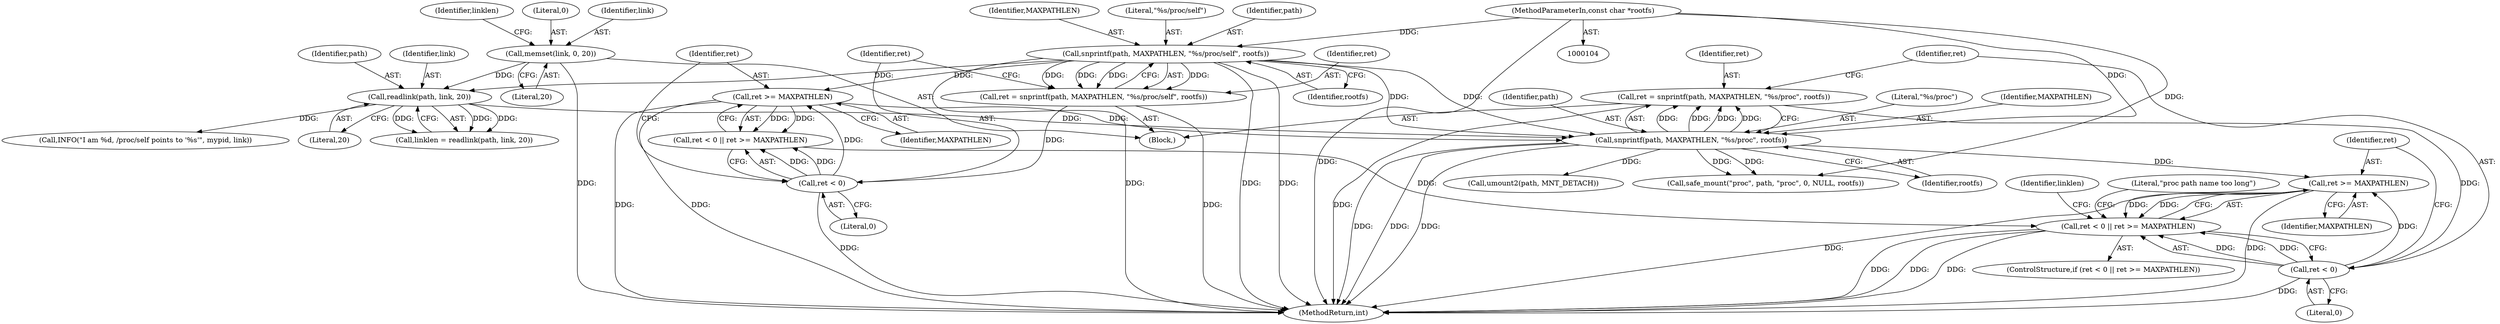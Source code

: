 digraph "0_lxc_592fd47a6245508b79fe6ac819fe6d3b2c1289be_12@API" {
"1000152" [label="(Call,ret = snprintf(path, MAXPATHLEN, \"%s/proc\", rootfs))"];
"1000154" [label="(Call,snprintf(path, MAXPATHLEN, \"%s/proc\", rootfs))"];
"1000139" [label="(Call,readlink(path, link, 20))"];
"1000114" [label="(Call,snprintf(path, MAXPATHLEN, \"%s/proc/self\", rootfs))"];
"1000105" [label="(MethodParameterIn,const char *rootfs)"];
"1000133" [label="(Call,memset(link, 0, 20))"];
"1000124" [label="(Call,ret >= MAXPATHLEN)"];
"1000121" [label="(Call,ret < 0)"];
"1000112" [label="(Call,ret = snprintf(path, MAXPATHLEN, \"%s/proc/self\", rootfs))"];
"1000161" [label="(Call,ret < 0)"];
"1000160" [label="(Call,ret < 0 || ret >= MAXPATHLEN)"];
"1000164" [label="(Call,ret >= MAXPATHLEN)"];
"1000154" [label="(Call,snprintf(path, MAXPATHLEN, \"%s/proc\", rootfs))"];
"1000166" [label="(Identifier,MAXPATHLEN)"];
"1000117" [label="(Literal,\"%s/proc/self\")"];
"1000121" [label="(Call,ret < 0)"];
"1000142" [label="(Literal,20)"];
"1000162" [label="(Identifier,ret)"];
"1000161" [label="(Call,ret < 0)"];
"1000208" [label="(MethodReturn,int)"];
"1000124" [label="(Call,ret >= MAXPATHLEN)"];
"1000137" [label="(Call,linklen = readlink(path, link, 20))"];
"1000125" [label="(Identifier,ret)"];
"1000175" [label="(Identifier,linklen)"];
"1000140" [label="(Identifier,path)"];
"1000148" [label="(Call,INFO(\"I am %d, /proc/self points to '%s'\", mypid, link))"];
"1000122" [label="(Identifier,ret)"];
"1000155" [label="(Identifier,path)"];
"1000153" [label="(Identifier,ret)"];
"1000112" [label="(Call,ret = snprintf(path, MAXPATHLEN, \"%s/proc/self\", rootfs))"];
"1000163" [label="(Literal,0)"];
"1000105" [label="(MethodParameterIn,const char *rootfs)"];
"1000113" [label="(Identifier,ret)"];
"1000158" [label="(Identifier,rootfs)"];
"1000126" [label="(Identifier,MAXPATHLEN)"];
"1000160" [label="(Call,ret < 0 || ret >= MAXPATHLEN)"];
"1000115" [label="(Identifier,path)"];
"1000135" [label="(Literal,0)"];
"1000139" [label="(Call,readlink(path, link, 20))"];
"1000106" [label="(Block,)"];
"1000114" [label="(Call,snprintf(path, MAXPATHLEN, \"%s/proc/self\", rootfs))"];
"1000184" [label="(Call,umount2(path, MNT_DETACH))"];
"1000169" [label="(Literal,\"proc path name too long\")"];
"1000118" [label="(Identifier,rootfs)"];
"1000136" [label="(Literal,20)"];
"1000120" [label="(Call,ret < 0 || ret >= MAXPATHLEN)"];
"1000165" [label="(Identifier,ret)"];
"1000159" [label="(ControlStructure,if (ret < 0 || ret >= MAXPATHLEN))"];
"1000157" [label="(Literal,\"%s/proc\")"];
"1000133" [label="(Call,memset(link, 0, 20))"];
"1000116" [label="(Identifier,MAXPATHLEN)"];
"1000164" [label="(Call,ret >= MAXPATHLEN)"];
"1000141" [label="(Identifier,link)"];
"1000152" [label="(Call,ret = snprintf(path, MAXPATHLEN, \"%s/proc\", rootfs))"];
"1000134" [label="(Identifier,link)"];
"1000156" [label="(Identifier,MAXPATHLEN)"];
"1000138" [label="(Identifier,linklen)"];
"1000123" [label="(Literal,0)"];
"1000193" [label="(Call,safe_mount(\"proc\", path, \"proc\", 0, NULL, rootfs))"];
"1000152" -> "1000106"  [label="AST: "];
"1000152" -> "1000154"  [label="CFG: "];
"1000153" -> "1000152"  [label="AST: "];
"1000154" -> "1000152"  [label="AST: "];
"1000162" -> "1000152"  [label="CFG: "];
"1000152" -> "1000208"  [label="DDG: "];
"1000154" -> "1000152"  [label="DDG: "];
"1000154" -> "1000152"  [label="DDG: "];
"1000154" -> "1000152"  [label="DDG: "];
"1000154" -> "1000152"  [label="DDG: "];
"1000152" -> "1000161"  [label="DDG: "];
"1000154" -> "1000158"  [label="CFG: "];
"1000155" -> "1000154"  [label="AST: "];
"1000156" -> "1000154"  [label="AST: "];
"1000157" -> "1000154"  [label="AST: "];
"1000158" -> "1000154"  [label="AST: "];
"1000154" -> "1000208"  [label="DDG: "];
"1000154" -> "1000208"  [label="DDG: "];
"1000154" -> "1000208"  [label="DDG: "];
"1000139" -> "1000154"  [label="DDG: "];
"1000124" -> "1000154"  [label="DDG: "];
"1000114" -> "1000154"  [label="DDG: "];
"1000114" -> "1000154"  [label="DDG: "];
"1000105" -> "1000154"  [label="DDG: "];
"1000154" -> "1000164"  [label="DDG: "];
"1000154" -> "1000184"  [label="DDG: "];
"1000154" -> "1000193"  [label="DDG: "];
"1000154" -> "1000193"  [label="DDG: "];
"1000139" -> "1000137"  [label="AST: "];
"1000139" -> "1000142"  [label="CFG: "];
"1000140" -> "1000139"  [label="AST: "];
"1000141" -> "1000139"  [label="AST: "];
"1000142" -> "1000139"  [label="AST: "];
"1000137" -> "1000139"  [label="CFG: "];
"1000139" -> "1000137"  [label="DDG: "];
"1000139" -> "1000137"  [label="DDG: "];
"1000139" -> "1000137"  [label="DDG: "];
"1000114" -> "1000139"  [label="DDG: "];
"1000133" -> "1000139"  [label="DDG: "];
"1000139" -> "1000148"  [label="DDG: "];
"1000114" -> "1000112"  [label="AST: "];
"1000114" -> "1000118"  [label="CFG: "];
"1000115" -> "1000114"  [label="AST: "];
"1000116" -> "1000114"  [label="AST: "];
"1000117" -> "1000114"  [label="AST: "];
"1000118" -> "1000114"  [label="AST: "];
"1000112" -> "1000114"  [label="CFG: "];
"1000114" -> "1000208"  [label="DDG: "];
"1000114" -> "1000208"  [label="DDG: "];
"1000114" -> "1000208"  [label="DDG: "];
"1000114" -> "1000112"  [label="DDG: "];
"1000114" -> "1000112"  [label="DDG: "];
"1000114" -> "1000112"  [label="DDG: "];
"1000114" -> "1000112"  [label="DDG: "];
"1000105" -> "1000114"  [label="DDG: "];
"1000114" -> "1000124"  [label="DDG: "];
"1000105" -> "1000104"  [label="AST: "];
"1000105" -> "1000208"  [label="DDG: "];
"1000105" -> "1000193"  [label="DDG: "];
"1000133" -> "1000106"  [label="AST: "];
"1000133" -> "1000136"  [label="CFG: "];
"1000134" -> "1000133"  [label="AST: "];
"1000135" -> "1000133"  [label="AST: "];
"1000136" -> "1000133"  [label="AST: "];
"1000138" -> "1000133"  [label="CFG: "];
"1000133" -> "1000208"  [label="DDG: "];
"1000124" -> "1000120"  [label="AST: "];
"1000124" -> "1000126"  [label="CFG: "];
"1000125" -> "1000124"  [label="AST: "];
"1000126" -> "1000124"  [label="AST: "];
"1000120" -> "1000124"  [label="CFG: "];
"1000124" -> "1000208"  [label="DDG: "];
"1000124" -> "1000208"  [label="DDG: "];
"1000124" -> "1000120"  [label="DDG: "];
"1000124" -> "1000120"  [label="DDG: "];
"1000121" -> "1000124"  [label="DDG: "];
"1000121" -> "1000120"  [label="AST: "];
"1000121" -> "1000123"  [label="CFG: "];
"1000122" -> "1000121"  [label="AST: "];
"1000123" -> "1000121"  [label="AST: "];
"1000125" -> "1000121"  [label="CFG: "];
"1000120" -> "1000121"  [label="CFG: "];
"1000121" -> "1000208"  [label="DDG: "];
"1000121" -> "1000120"  [label="DDG: "];
"1000121" -> "1000120"  [label="DDG: "];
"1000112" -> "1000121"  [label="DDG: "];
"1000112" -> "1000106"  [label="AST: "];
"1000113" -> "1000112"  [label="AST: "];
"1000122" -> "1000112"  [label="CFG: "];
"1000112" -> "1000208"  [label="DDG: "];
"1000161" -> "1000160"  [label="AST: "];
"1000161" -> "1000163"  [label="CFG: "];
"1000162" -> "1000161"  [label="AST: "];
"1000163" -> "1000161"  [label="AST: "];
"1000165" -> "1000161"  [label="CFG: "];
"1000160" -> "1000161"  [label="CFG: "];
"1000161" -> "1000208"  [label="DDG: "];
"1000161" -> "1000160"  [label="DDG: "];
"1000161" -> "1000160"  [label="DDG: "];
"1000161" -> "1000164"  [label="DDG: "];
"1000160" -> "1000159"  [label="AST: "];
"1000160" -> "1000164"  [label="CFG: "];
"1000164" -> "1000160"  [label="AST: "];
"1000169" -> "1000160"  [label="CFG: "];
"1000175" -> "1000160"  [label="CFG: "];
"1000160" -> "1000208"  [label="DDG: "];
"1000160" -> "1000208"  [label="DDG: "];
"1000160" -> "1000208"  [label="DDG: "];
"1000120" -> "1000160"  [label="DDG: "];
"1000164" -> "1000160"  [label="DDG: "];
"1000164" -> "1000160"  [label="DDG: "];
"1000164" -> "1000166"  [label="CFG: "];
"1000165" -> "1000164"  [label="AST: "];
"1000166" -> "1000164"  [label="AST: "];
"1000164" -> "1000208"  [label="DDG: "];
"1000164" -> "1000208"  [label="DDG: "];
}
